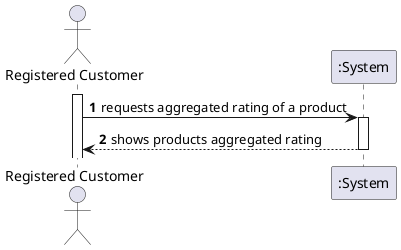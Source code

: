 @startuml
'https://plantuml.com/sequence-diagram

autoactivate on
autonumber

actor "Registered Customer" as User
participant ":System" as System

activate User

User -> System: requests aggregated rating of a product
User <-- System: shows products aggregated rating

@enduml
